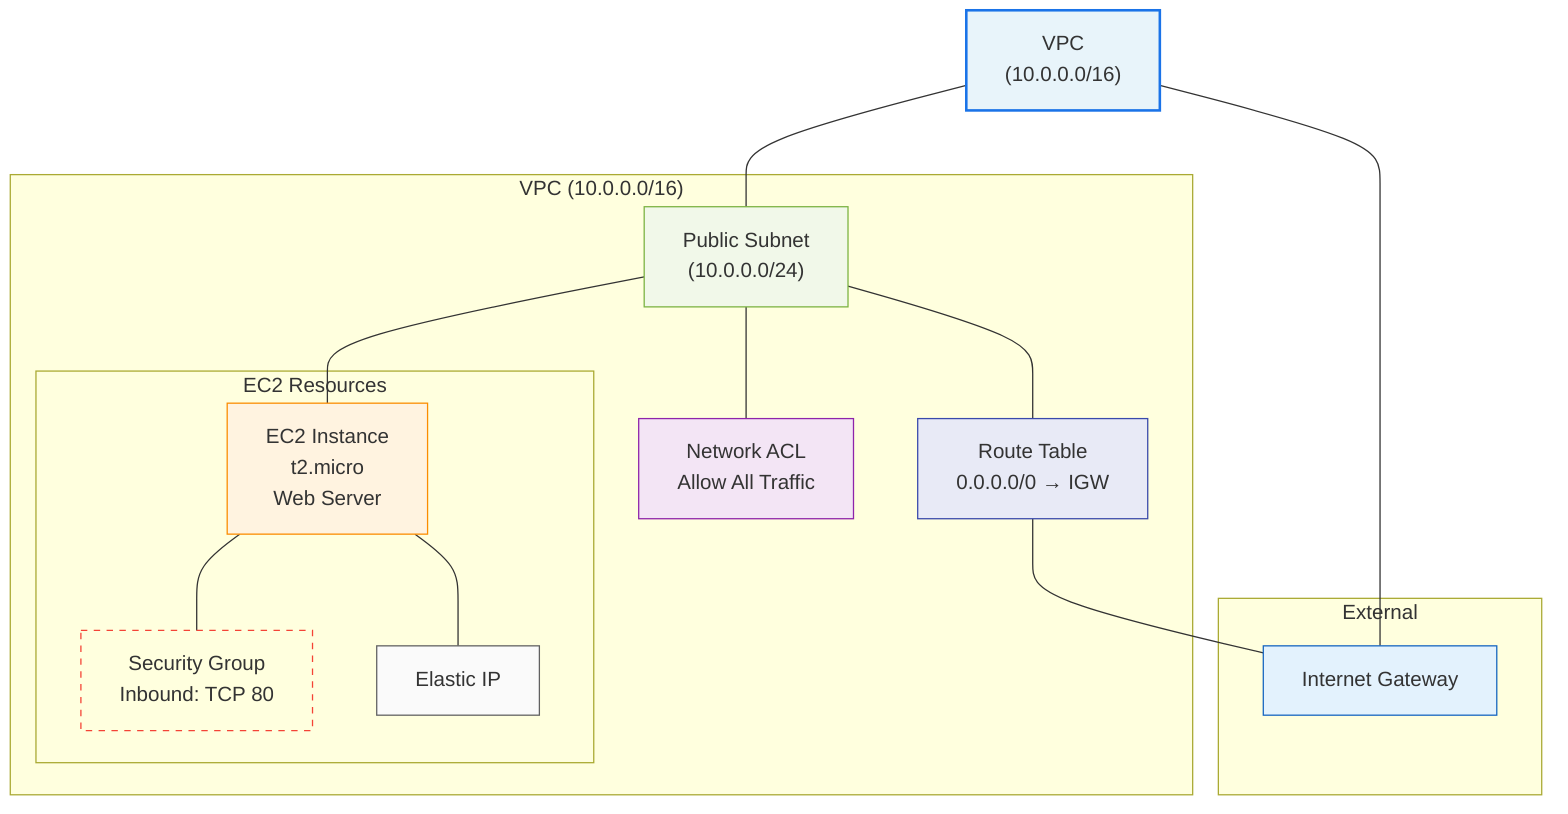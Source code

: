 graph TB
    %% Define styles
    classDef vpc fill:#E8F4FA,stroke:#1A73E8,stroke-width:2px
    classDef subnet fill:#F1F8E9,stroke:#7CB342,stroke-width:1px
    classDef instance fill:#FFF3E0,stroke:#FB8C00,stroke-width:1px
    classDef securityGroup fill:none,stroke:#F44336,stroke-width:1px,stroke-dasharray: 5 5
    classDef internetGateway fill:#E3F2FD,stroke:#1565C0,stroke-width:1px
    classDef routeTable fill:#E8EAF6,stroke:#3949AB,stroke-width:1px
    classDef nacl fill:#F3E5F5,stroke:#8E24AA,stroke-width:1px
    classDef eip fill:#FAFAFA,stroke:#616161,stroke-width:1px
    
    %% AWS Resources
    VPC["VPC<br/>(10.0.0.0/16)"]
    PublicSubnet["Public Subnet<br/>(10.0.0.0/24)"]
    IGW["Internet Gateway"]
    RT["Route Table<br/>0.0.0.0/0 → IGW"]
    NACL["Network ACL<br/>Allow All Traffic"]
    SG["Security Group<br/>Inbound: TCP 80"]
    EC2["EC2 Instance<br/>t2.micro<br/>Web Server"]
    EIP["Elastic IP"]
    
    %% Connections
    VPC --- IGW
    VPC --- PublicSubnet
    PublicSubnet --- RT
    PublicSubnet --- NACL
    PublicSubnet --- EC2
    EC2 --- SG
    EC2 --- EIP
    RT --- IGW
    
    %% Apply styles
    class VPC vpc
    class PublicSubnet subnet
    class IGW internetGateway
    class RT routeTable
    class NACL nacl
    class SG securityGroup
    class EC2 instance
    class EIP eip
    
    %% Subgraph for VPC
    subgraph VPC_Resources ["VPC (10.0.0.0/16)"]
        PublicSubnet
        RT
        NACL
        subgraph EC2_Resources ["EC2 Resources"]
            EC2
            SG
            EIP
        end
    end
    
    %% External Resources
    subgraph External
        IGW
    end